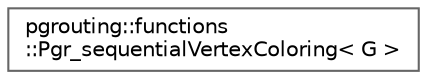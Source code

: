 digraph "Graphical Class Hierarchy"
{
 // LATEX_PDF_SIZE
  bgcolor="transparent";
  edge [fontname=Helvetica,fontsize=10,labelfontname=Helvetica,labelfontsize=10];
  node [fontname=Helvetica,fontsize=10,shape=box,height=0.2,width=0.4];
  rankdir="LR";
  Node0 [id="Node000000",label="pgrouting::functions\l::Pgr_sequentialVertexColoring\< G \>",height=0.2,width=0.4,color="grey40", fillcolor="white", style="filled",URL="$classpgrouting_1_1functions_1_1Pgr__sequentialVertexColoring.html",tooltip=" "];
}
